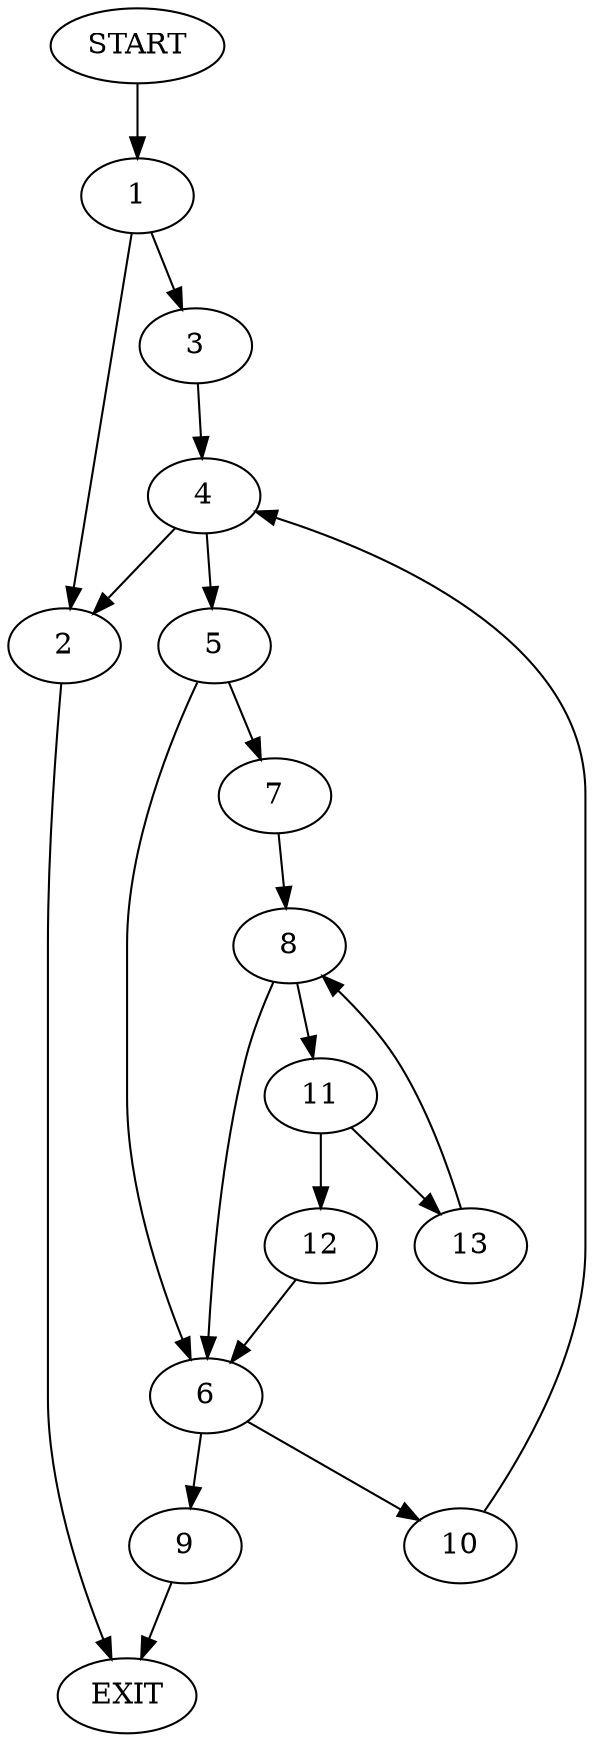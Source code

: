 digraph {
0 [label="START"]
14 [label="EXIT"]
0 -> 1
1 -> 2
1 -> 3
3 -> 4
2 -> 14
4 -> 5
4 -> 2
5 -> 6
5 -> 7
7 -> 8
6 -> 9
6 -> 10
8 -> 11
8 -> 6
11 -> 12
11 -> 13
13 -> 8
12 -> 6
9 -> 14
10 -> 4
}
